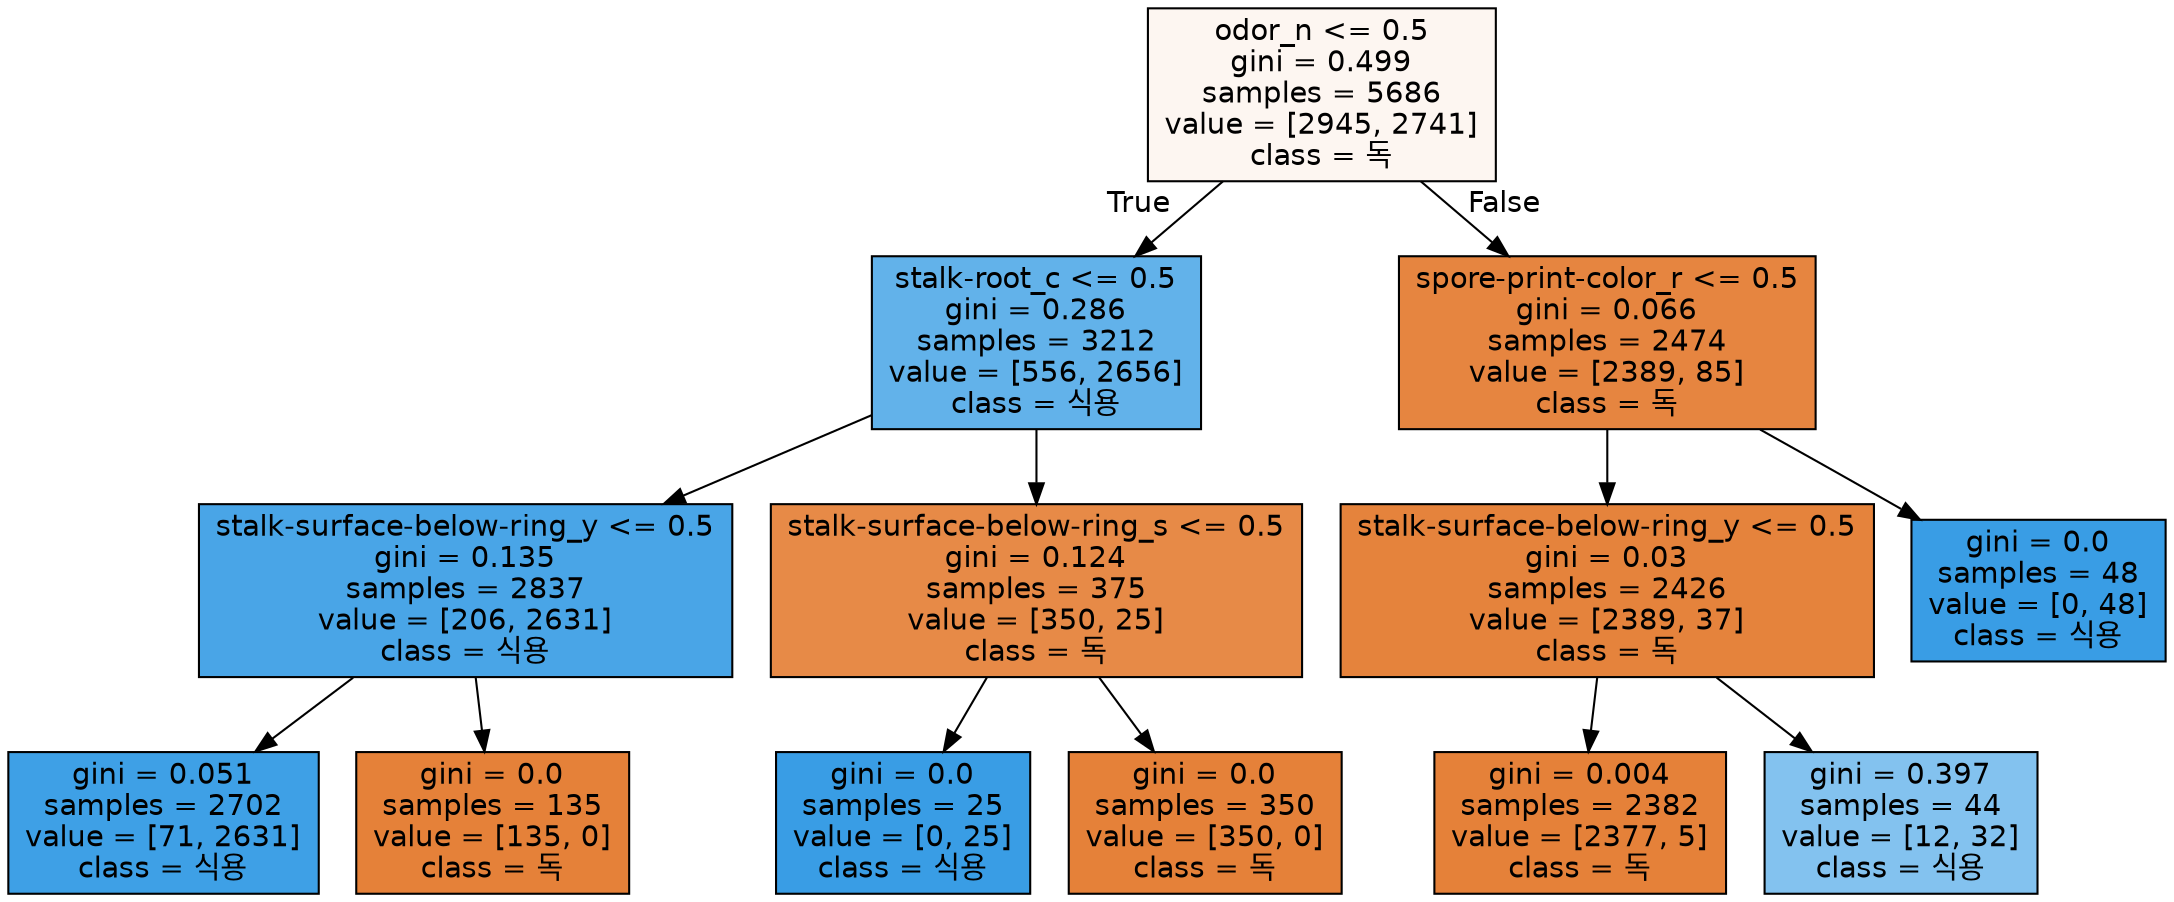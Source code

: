 digraph Tree {
node [shape=box, style="filled", color="black", fontname="helvetica"] ;
edge [fontname="helvetica"] ;
0 [label="odor_n <= 0.5\ngini = 0.499\nsamples = 5686\nvalue = [2945, 2741]\nclass = 독", fillcolor="#fdf6f1"] ;
1 [label="stalk-root_c <= 0.5\ngini = 0.286\nsamples = 3212\nvalue = [556, 2656]\nclass = 식용", fillcolor="#62b2ea"] ;
0 -> 1 [labeldistance=2.5, labelangle=45, headlabel="True"] ;
2 [label="stalk-surface-below-ring_y <= 0.5\ngini = 0.135\nsamples = 2837\nvalue = [206, 2631]\nclass = 식용", fillcolor="#49a5e7"] ;
1 -> 2 ;
3 [label="gini = 0.051\nsamples = 2702\nvalue = [71, 2631]\nclass = 식용", fillcolor="#3ea0e6"] ;
2 -> 3 ;
4 [label="gini = 0.0\nsamples = 135\nvalue = [135, 0]\nclass = 독", fillcolor="#e58139"] ;
2 -> 4 ;
5 [label="stalk-surface-below-ring_s <= 0.5\ngini = 0.124\nsamples = 375\nvalue = [350, 25]\nclass = 독", fillcolor="#e78a47"] ;
1 -> 5 ;
6 [label="gini = 0.0\nsamples = 25\nvalue = [0, 25]\nclass = 식용", fillcolor="#399de5"] ;
5 -> 6 ;
7 [label="gini = 0.0\nsamples = 350\nvalue = [350, 0]\nclass = 독", fillcolor="#e58139"] ;
5 -> 7 ;
8 [label="spore-print-color_r <= 0.5\ngini = 0.066\nsamples = 2474\nvalue = [2389, 85]\nclass = 독", fillcolor="#e68540"] ;
0 -> 8 [labeldistance=2.5, labelangle=-45, headlabel="False"] ;
9 [label="stalk-surface-below-ring_y <= 0.5\ngini = 0.03\nsamples = 2426\nvalue = [2389, 37]\nclass = 독", fillcolor="#e5833c"] ;
8 -> 9 ;
10 [label="gini = 0.004\nsamples = 2382\nvalue = [2377, 5]\nclass = 독", fillcolor="#e58139"] ;
9 -> 10 ;
11 [label="gini = 0.397\nsamples = 44\nvalue = [12, 32]\nclass = 식용", fillcolor="#83c2ef"] ;
9 -> 11 ;
12 [label="gini = 0.0\nsamples = 48\nvalue = [0, 48]\nclass = 식용", fillcolor="#399de5"] ;
8 -> 12 ;
}